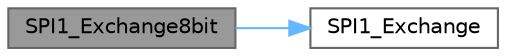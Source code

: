 digraph "SPI1_Exchange8bit"
{
 // LATEX_PDF_SIZE
  bgcolor="transparent";
  edge [fontname=Helvetica,fontsize=10,labelfontname=Helvetica,labelfontsize=10];
  node [fontname=Helvetica,fontsize=10,shape=box,height=0.2,width=0.4];
  rankdir="LR";
  Node1 [id="Node000001",label="SPI1_Exchange8bit",height=0.2,width=0.4,color="gray40", fillcolor="grey60", style="filled", fontcolor="black",tooltip="Exchange a single 8-bit data word over SPI1."];
  Node1 -> Node2 [id="edge1_Node000001_Node000002",color="steelblue1",style="solid",tooltip=" "];
  Node2 [id="Node000002",label="SPI1_Exchange",height=0.2,width=0.4,color="grey40", fillcolor="white", style="filled",URL="$spi1_8c.html#ae318f05ebb6973a6620b67e61833c12b",tooltip="Exchanges one byte over SPI1."];
}
